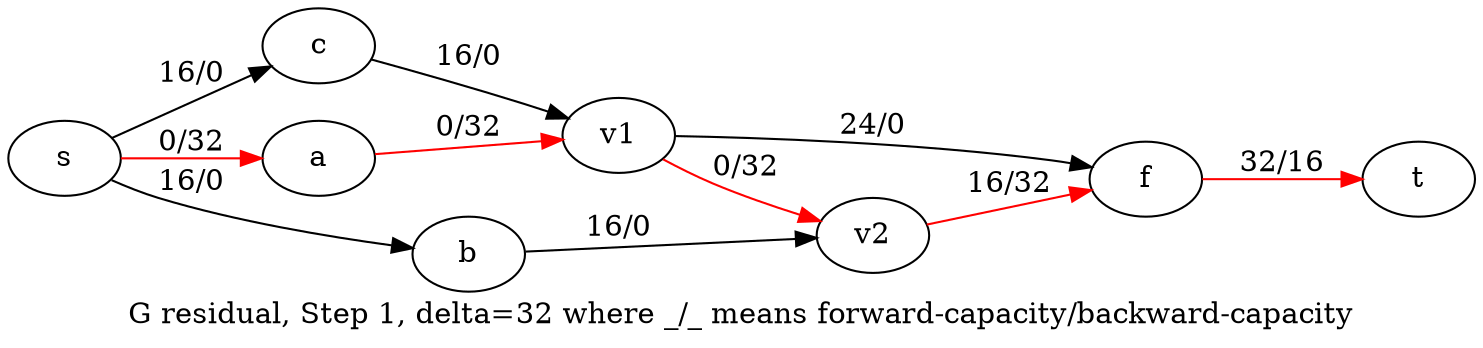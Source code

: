 digraph {

    rankdir=LR;
    label="G residual, Step 1, delta=32 where _/_ means forward-capacity/backward-capacity"

    s -> a [label="0/32", color=red];
    a -> v1 [label="0/32", color=red];
    v1 -> f [label="24/0"];

    s -> b [label="16/0"];
    b -> v2 [label="16/0"];
    v2 -> f [label="16/32", color=red];

    s -> c [label="16/0"];
    c -> v1 [label="16/0"];

    v1 -> v2 [label="0/32", color=red];

    f -> t [label="32/16", color=red];
}
